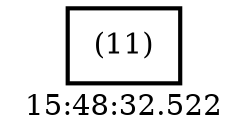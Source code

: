digraph  g{ graph[label = "15:48:32.522"]
node [shape=rectangle, color=black, fontcolor=black, style=bold] edge [color=black] 0 [label="(11)"] ; 
}


